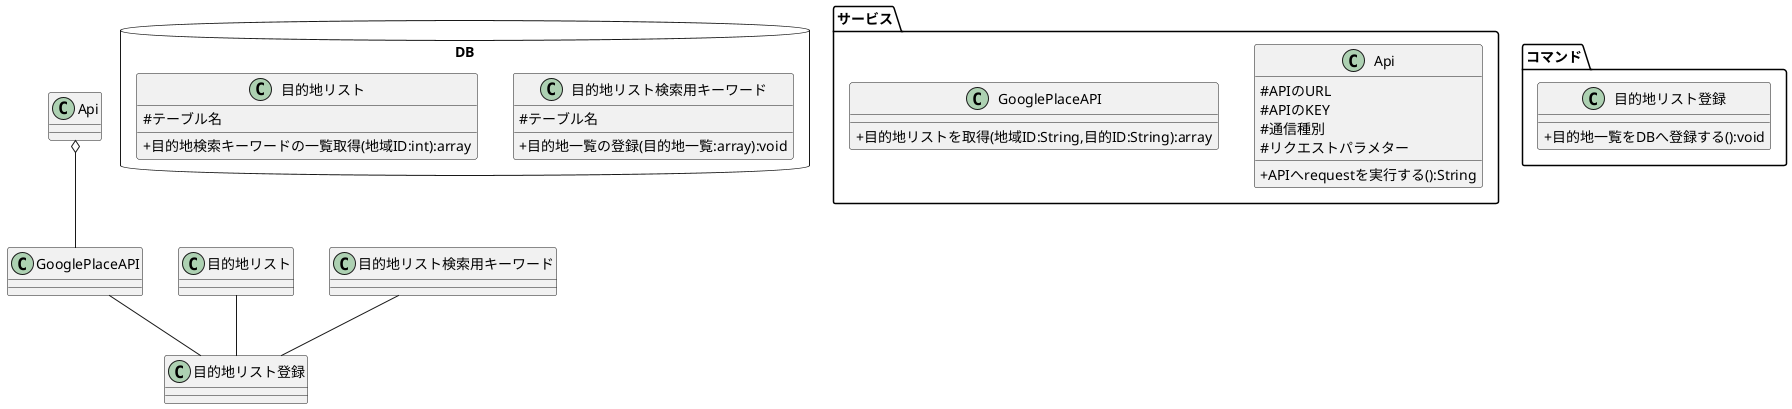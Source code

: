 @startuml

skinparam classAttributeIconSize 0

package DB <<Database>>  {
    class 目的地リスト検索用キーワード {
        # テーブル名
        + 目的地一覧の登録(目的地一覧:array):void
    }
    
    class 目的地リスト{
        # テーブル名
        + 目的地検索キーワードの一覧取得(地域ID:int):array
    }
}

package サービス{
    class Api {
        # APIのURL
        # APIのKEY
        # 通信種別
        # リクエストパラメター
        + APIへrequestを実行する():String
    }

    .Api o-- .GooglePlaceAPI

    class GooglePlaceAPI {
        + 目的地リストを取得(地域ID:String,目的ID:String):array
    }
}

package コマンド{
    class 目的地リスト登録 {
        + 目的地一覧をDBへ登録する():void
    }

    .GooglePlaceAPI -- .目的地リスト登録
    .目的地リスト -- .目的地リスト登録
    .目的地リスト検索用キーワード -- .目的地リスト登録
}

@enduml
